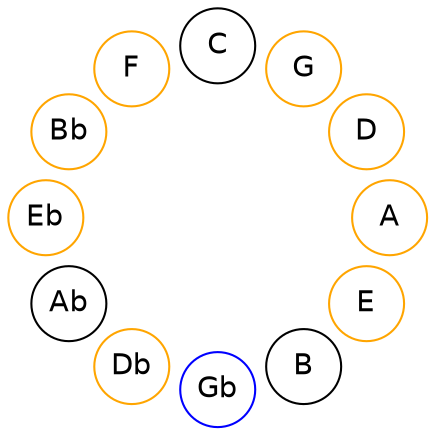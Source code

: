 
graph {

layout = circo;
mindist = .1

node [shape = circle, fontname = Helvetica, margin = 0]
edge [style=invis]

subgraph 1 {
	E -- B -- Gb -- Db -- Ab -- Eb -- Bb -- F -- C -- G -- D -- A -- E
}

E [color=orange];
Gb [color=blue];
Db [color=orange];
Eb [color=orange];
Bb [color=orange];
F [color=orange];
G [color=orange];
D [color=orange];
A [color=orange];
}
